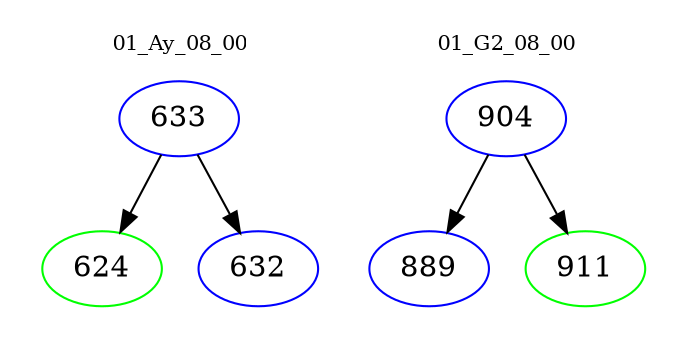 digraph{
subgraph cluster_0 {
color = white
label = "01_Ay_08_00";
fontsize=10;
T0_633 [label="633", color="blue"]
T0_633 -> T0_624 [color="black"]
T0_624 [label="624", color="green"]
T0_633 -> T0_632 [color="black"]
T0_632 [label="632", color="blue"]
}
subgraph cluster_1 {
color = white
label = "01_G2_08_00";
fontsize=10;
T1_904 [label="904", color="blue"]
T1_904 -> T1_889 [color="black"]
T1_889 [label="889", color="blue"]
T1_904 -> T1_911 [color="black"]
T1_911 [label="911", color="green"]
}
}
